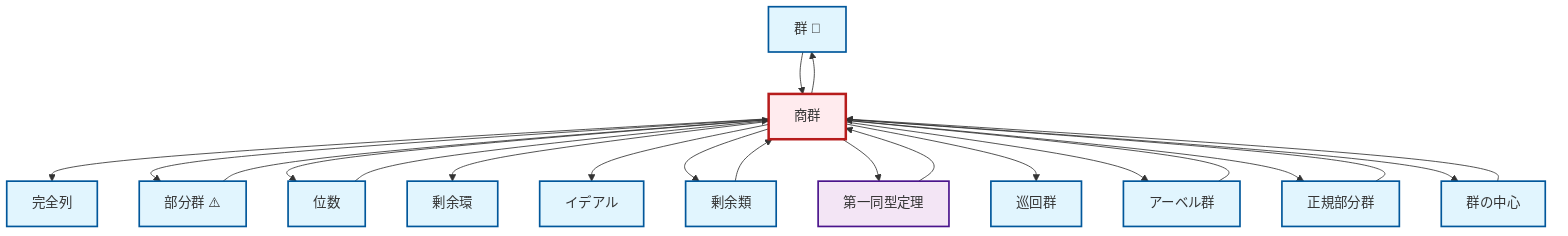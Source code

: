 graph TD
    classDef definition fill:#e1f5fe,stroke:#01579b,stroke-width:2px
    classDef theorem fill:#f3e5f5,stroke:#4a148c,stroke-width:2px
    classDef axiom fill:#fff3e0,stroke:#e65100,stroke-width:2px
    classDef example fill:#e8f5e9,stroke:#1b5e20,stroke-width:2px
    classDef current fill:#ffebee,stroke:#b71c1c,stroke-width:3px
    def-group["群 📝"]:::definition
    def-center-of-group["群の中心"]:::definition
    def-order["位数"]:::definition
    def-quotient-group["商群"]:::definition
    def-coset["剰余類"]:::definition
    def-ideal["イデアル"]:::definition
    def-abelian-group["アーベル群"]:::definition
    thm-first-isomorphism["第一同型定理"]:::theorem
    def-exact-sequence["完全列"]:::definition
    def-quotient-ring["剰余環"]:::definition
    def-subgroup["部分群 ⚠️"]:::definition
    def-cyclic-group["巡回群"]:::definition
    def-normal-subgroup["正規部分群"]:::definition
    def-group --> def-quotient-group
    def-quotient-group --> def-exact-sequence
    def-center-of-group --> def-quotient-group
    def-quotient-group --> def-subgroup
    def-quotient-group --> def-order
    def-subgroup --> def-quotient-group
    def-coset --> def-quotient-group
    def-quotient-group --> def-quotient-ring
    def-quotient-group --> def-group
    def-abelian-group --> def-quotient-group
    def-quotient-group --> def-ideal
    def-normal-subgroup --> def-quotient-group
    def-order --> def-quotient-group
    def-quotient-group --> def-coset
    def-quotient-group --> thm-first-isomorphism
    def-quotient-group --> def-cyclic-group
    def-quotient-group --> def-abelian-group
    thm-first-isomorphism --> def-quotient-group
    def-quotient-group --> def-normal-subgroup
    def-quotient-group --> def-center-of-group
    class def-quotient-group current